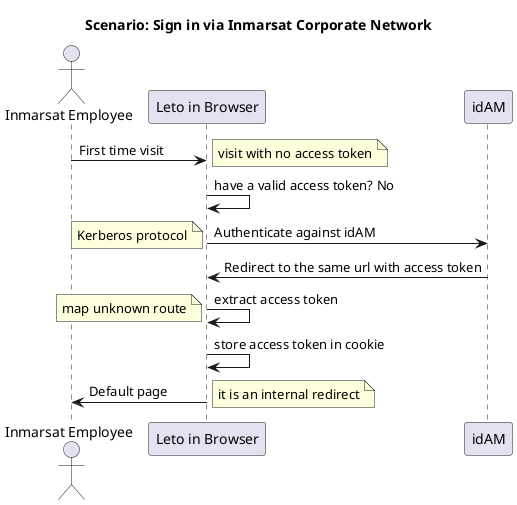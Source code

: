 @startuml

title Scenario: Sign in via Inmarsat Corporate Network

actor "Inmarsat Employee"
participant "Leto in Browser"
participant "idAM"

"Inmarsat Employee" -> "Leto in Browser": First time visit
note right: visit with no access token
"Leto in Browser" -> "Leto in Browser": have a valid access token? No
"Leto in Browser" -> "idAM": Authenticate against idAM
note left: Kerberos protocol
"idAM" -> "Leto in Browser": Redirect to the same url with access token
"Leto in Browser" -> "Leto in Browser": extract access token
note left: map unknown route
"Leto in Browser" -> "Leto in Browser": store access token in cookie
"Leto in Browser" -> "Inmarsat Employee": Default page
note right: it is an internal redirect

@enduml